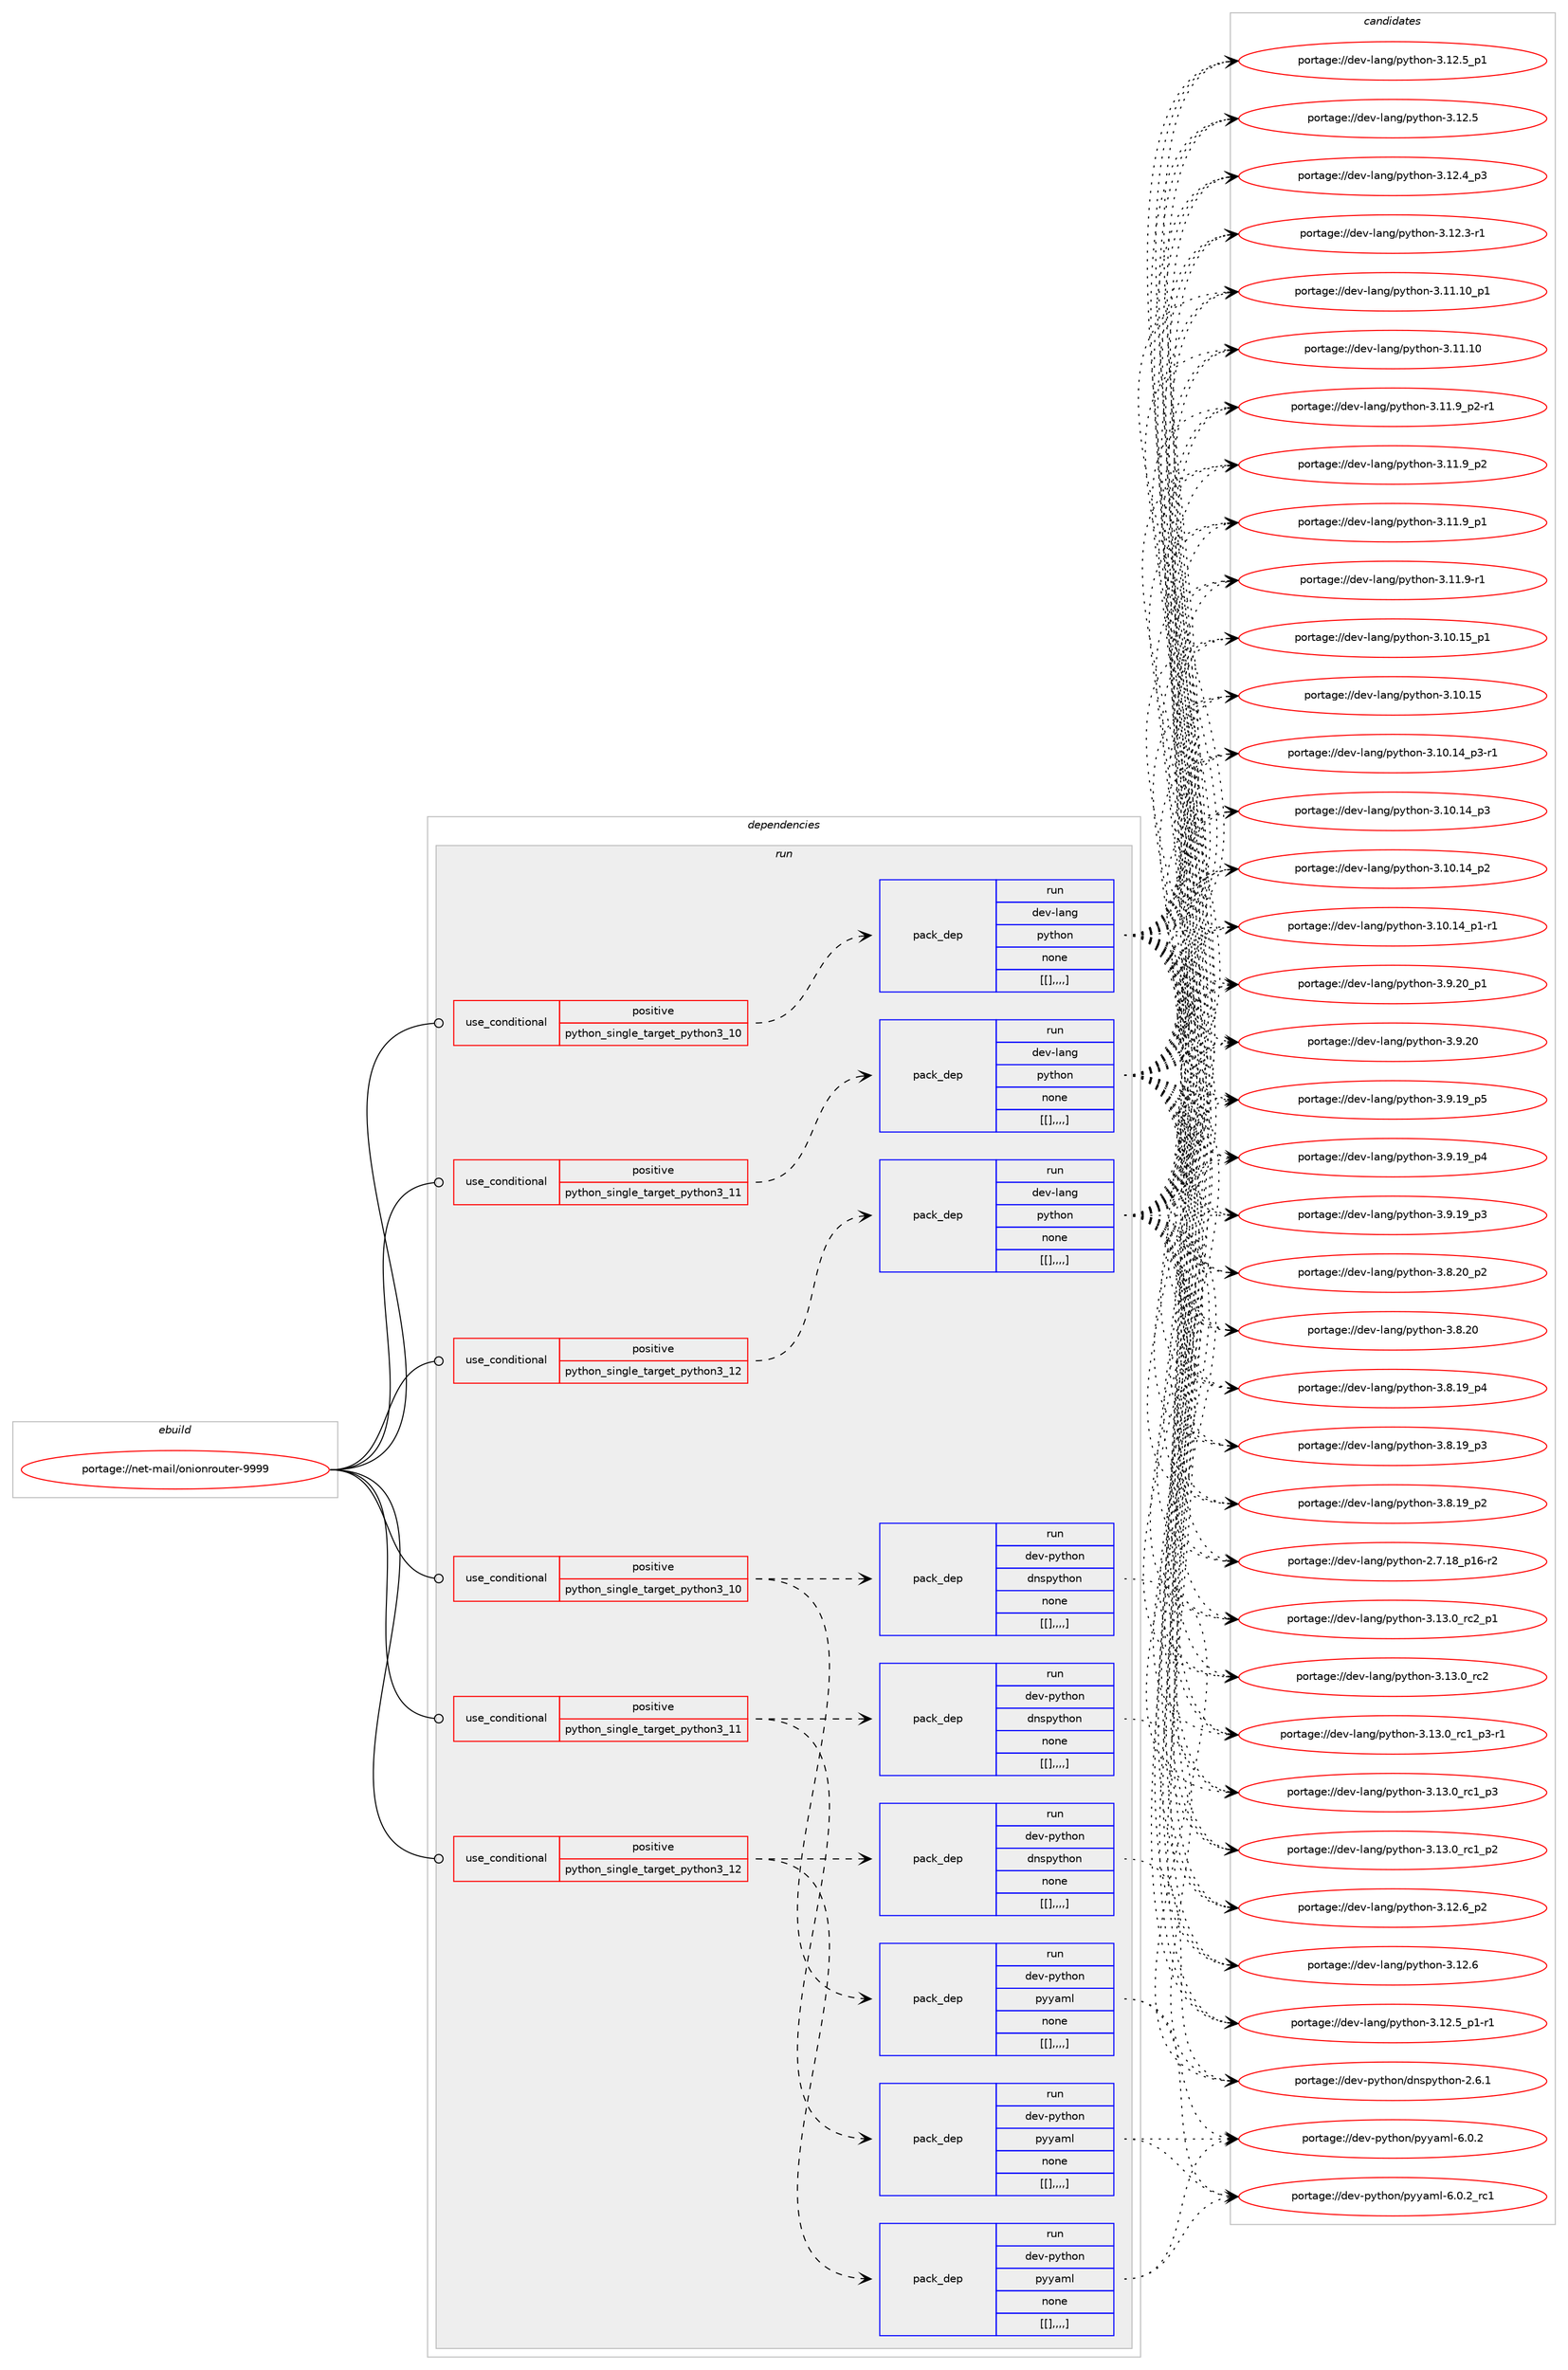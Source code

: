 digraph prolog {

# *************
# Graph options
# *************

newrank=true;
concentrate=true;
compound=true;
graph [rankdir=LR,fontname=Helvetica,fontsize=10,ranksep=1.5];#, ranksep=2.5, nodesep=0.2];
edge  [arrowhead=vee];
node  [fontname=Helvetica,fontsize=10];

# **********
# The ebuild
# **********

subgraph cluster_leftcol {
color=gray;
label=<<i>ebuild</i>>;
id [label="portage://net-mail/onionrouter-9999", color=red, width=4, href="../net-mail/onionrouter-9999.svg"];
}

# ****************
# The dependencies
# ****************

subgraph cluster_midcol {
color=gray;
label=<<i>dependencies</i>>;
subgraph cluster_compile {
fillcolor="#eeeeee";
style=filled;
label=<<i>compile</i>>;
}
subgraph cluster_compileandrun {
fillcolor="#eeeeee";
style=filled;
label=<<i>compile and run</i>>;
}
subgraph cluster_run {
fillcolor="#eeeeee";
style=filled;
label=<<i>run</i>>;
subgraph cond99650 {
dependency376351 [label=<<TABLE BORDER="0" CELLBORDER="1" CELLSPACING="0" CELLPADDING="4"><TR><TD ROWSPAN="3" CELLPADDING="10">use_conditional</TD></TR><TR><TD>positive</TD></TR><TR><TD>python_single_target_python3_10</TD></TR></TABLE>>, shape=none, color=red];
subgraph pack273999 {
dependency376352 [label=<<TABLE BORDER="0" CELLBORDER="1" CELLSPACING="0" CELLPADDING="4" WIDTH="220"><TR><TD ROWSPAN="6" CELLPADDING="30">pack_dep</TD></TR><TR><TD WIDTH="110">run</TD></TR><TR><TD>dev-lang</TD></TR><TR><TD>python</TD></TR><TR><TD>none</TD></TR><TR><TD>[[],,,,]</TD></TR></TABLE>>, shape=none, color=blue];
}
dependency376351:e -> dependency376352:w [weight=20,style="dashed",arrowhead="vee"];
}
id:e -> dependency376351:w [weight=20,style="solid",arrowhead="odot"];
subgraph cond99651 {
dependency376353 [label=<<TABLE BORDER="0" CELLBORDER="1" CELLSPACING="0" CELLPADDING="4"><TR><TD ROWSPAN="3" CELLPADDING="10">use_conditional</TD></TR><TR><TD>positive</TD></TR><TR><TD>python_single_target_python3_10</TD></TR></TABLE>>, shape=none, color=red];
subgraph pack274000 {
dependency376354 [label=<<TABLE BORDER="0" CELLBORDER="1" CELLSPACING="0" CELLPADDING="4" WIDTH="220"><TR><TD ROWSPAN="6" CELLPADDING="30">pack_dep</TD></TR><TR><TD WIDTH="110">run</TD></TR><TR><TD>dev-python</TD></TR><TR><TD>dnspython</TD></TR><TR><TD>none</TD></TR><TR><TD>[[],,,,]</TD></TR></TABLE>>, shape=none, color=blue];
}
dependency376353:e -> dependency376354:w [weight=20,style="dashed",arrowhead="vee"];
subgraph pack274001 {
dependency376355 [label=<<TABLE BORDER="0" CELLBORDER="1" CELLSPACING="0" CELLPADDING="4" WIDTH="220"><TR><TD ROWSPAN="6" CELLPADDING="30">pack_dep</TD></TR><TR><TD WIDTH="110">run</TD></TR><TR><TD>dev-python</TD></TR><TR><TD>pyyaml</TD></TR><TR><TD>none</TD></TR><TR><TD>[[],,,,]</TD></TR></TABLE>>, shape=none, color=blue];
}
dependency376353:e -> dependency376355:w [weight=20,style="dashed",arrowhead="vee"];
}
id:e -> dependency376353:w [weight=20,style="solid",arrowhead="odot"];
subgraph cond99652 {
dependency376356 [label=<<TABLE BORDER="0" CELLBORDER="1" CELLSPACING="0" CELLPADDING="4"><TR><TD ROWSPAN="3" CELLPADDING="10">use_conditional</TD></TR><TR><TD>positive</TD></TR><TR><TD>python_single_target_python3_11</TD></TR></TABLE>>, shape=none, color=red];
subgraph pack274002 {
dependency376357 [label=<<TABLE BORDER="0" CELLBORDER="1" CELLSPACING="0" CELLPADDING="4" WIDTH="220"><TR><TD ROWSPAN="6" CELLPADDING="30">pack_dep</TD></TR><TR><TD WIDTH="110">run</TD></TR><TR><TD>dev-lang</TD></TR><TR><TD>python</TD></TR><TR><TD>none</TD></TR><TR><TD>[[],,,,]</TD></TR></TABLE>>, shape=none, color=blue];
}
dependency376356:e -> dependency376357:w [weight=20,style="dashed",arrowhead="vee"];
}
id:e -> dependency376356:w [weight=20,style="solid",arrowhead="odot"];
subgraph cond99653 {
dependency376358 [label=<<TABLE BORDER="0" CELLBORDER="1" CELLSPACING="0" CELLPADDING="4"><TR><TD ROWSPAN="3" CELLPADDING="10">use_conditional</TD></TR><TR><TD>positive</TD></TR><TR><TD>python_single_target_python3_11</TD></TR></TABLE>>, shape=none, color=red];
subgraph pack274003 {
dependency376359 [label=<<TABLE BORDER="0" CELLBORDER="1" CELLSPACING="0" CELLPADDING="4" WIDTH="220"><TR><TD ROWSPAN="6" CELLPADDING="30">pack_dep</TD></TR><TR><TD WIDTH="110">run</TD></TR><TR><TD>dev-python</TD></TR><TR><TD>dnspython</TD></TR><TR><TD>none</TD></TR><TR><TD>[[],,,,]</TD></TR></TABLE>>, shape=none, color=blue];
}
dependency376358:e -> dependency376359:w [weight=20,style="dashed",arrowhead="vee"];
subgraph pack274004 {
dependency376360 [label=<<TABLE BORDER="0" CELLBORDER="1" CELLSPACING="0" CELLPADDING="4" WIDTH="220"><TR><TD ROWSPAN="6" CELLPADDING="30">pack_dep</TD></TR><TR><TD WIDTH="110">run</TD></TR><TR><TD>dev-python</TD></TR><TR><TD>pyyaml</TD></TR><TR><TD>none</TD></TR><TR><TD>[[],,,,]</TD></TR></TABLE>>, shape=none, color=blue];
}
dependency376358:e -> dependency376360:w [weight=20,style="dashed",arrowhead="vee"];
}
id:e -> dependency376358:w [weight=20,style="solid",arrowhead="odot"];
subgraph cond99654 {
dependency376361 [label=<<TABLE BORDER="0" CELLBORDER="1" CELLSPACING="0" CELLPADDING="4"><TR><TD ROWSPAN="3" CELLPADDING="10">use_conditional</TD></TR><TR><TD>positive</TD></TR><TR><TD>python_single_target_python3_12</TD></TR></TABLE>>, shape=none, color=red];
subgraph pack274005 {
dependency376362 [label=<<TABLE BORDER="0" CELLBORDER="1" CELLSPACING="0" CELLPADDING="4" WIDTH="220"><TR><TD ROWSPAN="6" CELLPADDING="30">pack_dep</TD></TR><TR><TD WIDTH="110">run</TD></TR><TR><TD>dev-lang</TD></TR><TR><TD>python</TD></TR><TR><TD>none</TD></TR><TR><TD>[[],,,,]</TD></TR></TABLE>>, shape=none, color=blue];
}
dependency376361:e -> dependency376362:w [weight=20,style="dashed",arrowhead="vee"];
}
id:e -> dependency376361:w [weight=20,style="solid",arrowhead="odot"];
subgraph cond99655 {
dependency376363 [label=<<TABLE BORDER="0" CELLBORDER="1" CELLSPACING="0" CELLPADDING="4"><TR><TD ROWSPAN="3" CELLPADDING="10">use_conditional</TD></TR><TR><TD>positive</TD></TR><TR><TD>python_single_target_python3_12</TD></TR></TABLE>>, shape=none, color=red];
subgraph pack274006 {
dependency376364 [label=<<TABLE BORDER="0" CELLBORDER="1" CELLSPACING="0" CELLPADDING="4" WIDTH="220"><TR><TD ROWSPAN="6" CELLPADDING="30">pack_dep</TD></TR><TR><TD WIDTH="110">run</TD></TR><TR><TD>dev-python</TD></TR><TR><TD>dnspython</TD></TR><TR><TD>none</TD></TR><TR><TD>[[],,,,]</TD></TR></TABLE>>, shape=none, color=blue];
}
dependency376363:e -> dependency376364:w [weight=20,style="dashed",arrowhead="vee"];
subgraph pack274007 {
dependency376365 [label=<<TABLE BORDER="0" CELLBORDER="1" CELLSPACING="0" CELLPADDING="4" WIDTH="220"><TR><TD ROWSPAN="6" CELLPADDING="30">pack_dep</TD></TR><TR><TD WIDTH="110">run</TD></TR><TR><TD>dev-python</TD></TR><TR><TD>pyyaml</TD></TR><TR><TD>none</TD></TR><TR><TD>[[],,,,]</TD></TR></TABLE>>, shape=none, color=blue];
}
dependency376363:e -> dependency376365:w [weight=20,style="dashed",arrowhead="vee"];
}
id:e -> dependency376363:w [weight=20,style="solid",arrowhead="odot"];
}
}

# **************
# The candidates
# **************

subgraph cluster_choices {
rank=same;
color=gray;
label=<<i>candidates</i>>;

subgraph choice273999 {
color=black;
nodesep=1;
choice100101118451089711010347112121116104111110455146495146489511499509511249 [label="portage://dev-lang/python-3.13.0_rc2_p1", color=red, width=4,href="../dev-lang/python-3.13.0_rc2_p1.svg"];
choice10010111845108971101034711212111610411111045514649514648951149950 [label="portage://dev-lang/python-3.13.0_rc2", color=red, width=4,href="../dev-lang/python-3.13.0_rc2.svg"];
choice1001011184510897110103471121211161041111104551464951464895114994995112514511449 [label="portage://dev-lang/python-3.13.0_rc1_p3-r1", color=red, width=4,href="../dev-lang/python-3.13.0_rc1_p3-r1.svg"];
choice100101118451089711010347112121116104111110455146495146489511499499511251 [label="portage://dev-lang/python-3.13.0_rc1_p3", color=red, width=4,href="../dev-lang/python-3.13.0_rc1_p3.svg"];
choice100101118451089711010347112121116104111110455146495146489511499499511250 [label="portage://dev-lang/python-3.13.0_rc1_p2", color=red, width=4,href="../dev-lang/python-3.13.0_rc1_p2.svg"];
choice100101118451089711010347112121116104111110455146495046549511250 [label="portage://dev-lang/python-3.12.6_p2", color=red, width=4,href="../dev-lang/python-3.12.6_p2.svg"];
choice10010111845108971101034711212111610411111045514649504654 [label="portage://dev-lang/python-3.12.6", color=red, width=4,href="../dev-lang/python-3.12.6.svg"];
choice1001011184510897110103471121211161041111104551464950465395112494511449 [label="portage://dev-lang/python-3.12.5_p1-r1", color=red, width=4,href="../dev-lang/python-3.12.5_p1-r1.svg"];
choice100101118451089711010347112121116104111110455146495046539511249 [label="portage://dev-lang/python-3.12.5_p1", color=red, width=4,href="../dev-lang/python-3.12.5_p1.svg"];
choice10010111845108971101034711212111610411111045514649504653 [label="portage://dev-lang/python-3.12.5", color=red, width=4,href="../dev-lang/python-3.12.5.svg"];
choice100101118451089711010347112121116104111110455146495046529511251 [label="portage://dev-lang/python-3.12.4_p3", color=red, width=4,href="../dev-lang/python-3.12.4_p3.svg"];
choice100101118451089711010347112121116104111110455146495046514511449 [label="portage://dev-lang/python-3.12.3-r1", color=red, width=4,href="../dev-lang/python-3.12.3-r1.svg"];
choice10010111845108971101034711212111610411111045514649494649489511249 [label="portage://dev-lang/python-3.11.10_p1", color=red, width=4,href="../dev-lang/python-3.11.10_p1.svg"];
choice1001011184510897110103471121211161041111104551464949464948 [label="portage://dev-lang/python-3.11.10", color=red, width=4,href="../dev-lang/python-3.11.10.svg"];
choice1001011184510897110103471121211161041111104551464949465795112504511449 [label="portage://dev-lang/python-3.11.9_p2-r1", color=red, width=4,href="../dev-lang/python-3.11.9_p2-r1.svg"];
choice100101118451089711010347112121116104111110455146494946579511250 [label="portage://dev-lang/python-3.11.9_p2", color=red, width=4,href="../dev-lang/python-3.11.9_p2.svg"];
choice100101118451089711010347112121116104111110455146494946579511249 [label="portage://dev-lang/python-3.11.9_p1", color=red, width=4,href="../dev-lang/python-3.11.9_p1.svg"];
choice100101118451089711010347112121116104111110455146494946574511449 [label="portage://dev-lang/python-3.11.9-r1", color=red, width=4,href="../dev-lang/python-3.11.9-r1.svg"];
choice10010111845108971101034711212111610411111045514649484649539511249 [label="portage://dev-lang/python-3.10.15_p1", color=red, width=4,href="../dev-lang/python-3.10.15_p1.svg"];
choice1001011184510897110103471121211161041111104551464948464953 [label="portage://dev-lang/python-3.10.15", color=red, width=4,href="../dev-lang/python-3.10.15.svg"];
choice100101118451089711010347112121116104111110455146494846495295112514511449 [label="portage://dev-lang/python-3.10.14_p3-r1", color=red, width=4,href="../dev-lang/python-3.10.14_p3-r1.svg"];
choice10010111845108971101034711212111610411111045514649484649529511251 [label="portage://dev-lang/python-3.10.14_p3", color=red, width=4,href="../dev-lang/python-3.10.14_p3.svg"];
choice10010111845108971101034711212111610411111045514649484649529511250 [label="portage://dev-lang/python-3.10.14_p2", color=red, width=4,href="../dev-lang/python-3.10.14_p2.svg"];
choice100101118451089711010347112121116104111110455146494846495295112494511449 [label="portage://dev-lang/python-3.10.14_p1-r1", color=red, width=4,href="../dev-lang/python-3.10.14_p1-r1.svg"];
choice100101118451089711010347112121116104111110455146574650489511249 [label="portage://dev-lang/python-3.9.20_p1", color=red, width=4,href="../dev-lang/python-3.9.20_p1.svg"];
choice10010111845108971101034711212111610411111045514657465048 [label="portage://dev-lang/python-3.9.20", color=red, width=4,href="../dev-lang/python-3.9.20.svg"];
choice100101118451089711010347112121116104111110455146574649579511253 [label="portage://dev-lang/python-3.9.19_p5", color=red, width=4,href="../dev-lang/python-3.9.19_p5.svg"];
choice100101118451089711010347112121116104111110455146574649579511252 [label="portage://dev-lang/python-3.9.19_p4", color=red, width=4,href="../dev-lang/python-3.9.19_p4.svg"];
choice100101118451089711010347112121116104111110455146574649579511251 [label="portage://dev-lang/python-3.9.19_p3", color=red, width=4,href="../dev-lang/python-3.9.19_p3.svg"];
choice100101118451089711010347112121116104111110455146564650489511250 [label="portage://dev-lang/python-3.8.20_p2", color=red, width=4,href="../dev-lang/python-3.8.20_p2.svg"];
choice10010111845108971101034711212111610411111045514656465048 [label="portage://dev-lang/python-3.8.20", color=red, width=4,href="../dev-lang/python-3.8.20.svg"];
choice100101118451089711010347112121116104111110455146564649579511252 [label="portage://dev-lang/python-3.8.19_p4", color=red, width=4,href="../dev-lang/python-3.8.19_p4.svg"];
choice100101118451089711010347112121116104111110455146564649579511251 [label="portage://dev-lang/python-3.8.19_p3", color=red, width=4,href="../dev-lang/python-3.8.19_p3.svg"];
choice100101118451089711010347112121116104111110455146564649579511250 [label="portage://dev-lang/python-3.8.19_p2", color=red, width=4,href="../dev-lang/python-3.8.19_p2.svg"];
choice100101118451089711010347112121116104111110455046554649569511249544511450 [label="portage://dev-lang/python-2.7.18_p16-r2", color=red, width=4,href="../dev-lang/python-2.7.18_p16-r2.svg"];
dependency376352:e -> choice100101118451089711010347112121116104111110455146495146489511499509511249:w [style=dotted,weight="100"];
dependency376352:e -> choice10010111845108971101034711212111610411111045514649514648951149950:w [style=dotted,weight="100"];
dependency376352:e -> choice1001011184510897110103471121211161041111104551464951464895114994995112514511449:w [style=dotted,weight="100"];
dependency376352:e -> choice100101118451089711010347112121116104111110455146495146489511499499511251:w [style=dotted,weight="100"];
dependency376352:e -> choice100101118451089711010347112121116104111110455146495146489511499499511250:w [style=dotted,weight="100"];
dependency376352:e -> choice100101118451089711010347112121116104111110455146495046549511250:w [style=dotted,weight="100"];
dependency376352:e -> choice10010111845108971101034711212111610411111045514649504654:w [style=dotted,weight="100"];
dependency376352:e -> choice1001011184510897110103471121211161041111104551464950465395112494511449:w [style=dotted,weight="100"];
dependency376352:e -> choice100101118451089711010347112121116104111110455146495046539511249:w [style=dotted,weight="100"];
dependency376352:e -> choice10010111845108971101034711212111610411111045514649504653:w [style=dotted,weight="100"];
dependency376352:e -> choice100101118451089711010347112121116104111110455146495046529511251:w [style=dotted,weight="100"];
dependency376352:e -> choice100101118451089711010347112121116104111110455146495046514511449:w [style=dotted,weight="100"];
dependency376352:e -> choice10010111845108971101034711212111610411111045514649494649489511249:w [style=dotted,weight="100"];
dependency376352:e -> choice1001011184510897110103471121211161041111104551464949464948:w [style=dotted,weight="100"];
dependency376352:e -> choice1001011184510897110103471121211161041111104551464949465795112504511449:w [style=dotted,weight="100"];
dependency376352:e -> choice100101118451089711010347112121116104111110455146494946579511250:w [style=dotted,weight="100"];
dependency376352:e -> choice100101118451089711010347112121116104111110455146494946579511249:w [style=dotted,weight="100"];
dependency376352:e -> choice100101118451089711010347112121116104111110455146494946574511449:w [style=dotted,weight="100"];
dependency376352:e -> choice10010111845108971101034711212111610411111045514649484649539511249:w [style=dotted,weight="100"];
dependency376352:e -> choice1001011184510897110103471121211161041111104551464948464953:w [style=dotted,weight="100"];
dependency376352:e -> choice100101118451089711010347112121116104111110455146494846495295112514511449:w [style=dotted,weight="100"];
dependency376352:e -> choice10010111845108971101034711212111610411111045514649484649529511251:w [style=dotted,weight="100"];
dependency376352:e -> choice10010111845108971101034711212111610411111045514649484649529511250:w [style=dotted,weight="100"];
dependency376352:e -> choice100101118451089711010347112121116104111110455146494846495295112494511449:w [style=dotted,weight="100"];
dependency376352:e -> choice100101118451089711010347112121116104111110455146574650489511249:w [style=dotted,weight="100"];
dependency376352:e -> choice10010111845108971101034711212111610411111045514657465048:w [style=dotted,weight="100"];
dependency376352:e -> choice100101118451089711010347112121116104111110455146574649579511253:w [style=dotted,weight="100"];
dependency376352:e -> choice100101118451089711010347112121116104111110455146574649579511252:w [style=dotted,weight="100"];
dependency376352:e -> choice100101118451089711010347112121116104111110455146574649579511251:w [style=dotted,weight="100"];
dependency376352:e -> choice100101118451089711010347112121116104111110455146564650489511250:w [style=dotted,weight="100"];
dependency376352:e -> choice10010111845108971101034711212111610411111045514656465048:w [style=dotted,weight="100"];
dependency376352:e -> choice100101118451089711010347112121116104111110455146564649579511252:w [style=dotted,weight="100"];
dependency376352:e -> choice100101118451089711010347112121116104111110455146564649579511251:w [style=dotted,weight="100"];
dependency376352:e -> choice100101118451089711010347112121116104111110455146564649579511250:w [style=dotted,weight="100"];
dependency376352:e -> choice100101118451089711010347112121116104111110455046554649569511249544511450:w [style=dotted,weight="100"];
}
subgraph choice274000 {
color=black;
nodesep=1;
choice1001011184511212111610411111047100110115112121116104111110455046544649 [label="portage://dev-python/dnspython-2.6.1", color=red, width=4,href="../dev-python/dnspython-2.6.1.svg"];
dependency376354:e -> choice1001011184511212111610411111047100110115112121116104111110455046544649:w [style=dotted,weight="100"];
}
subgraph choice274001 {
color=black;
nodesep=1;
choice100101118451121211161041111104711212112197109108455446484650951149949 [label="portage://dev-python/pyyaml-6.0.2_rc1", color=red, width=4,href="../dev-python/pyyaml-6.0.2_rc1.svg"];
choice100101118451121211161041111104711212112197109108455446484650 [label="portage://dev-python/pyyaml-6.0.2", color=red, width=4,href="../dev-python/pyyaml-6.0.2.svg"];
dependency376355:e -> choice100101118451121211161041111104711212112197109108455446484650951149949:w [style=dotted,weight="100"];
dependency376355:e -> choice100101118451121211161041111104711212112197109108455446484650:w [style=dotted,weight="100"];
}
subgraph choice274002 {
color=black;
nodesep=1;
choice100101118451089711010347112121116104111110455146495146489511499509511249 [label="portage://dev-lang/python-3.13.0_rc2_p1", color=red, width=4,href="../dev-lang/python-3.13.0_rc2_p1.svg"];
choice10010111845108971101034711212111610411111045514649514648951149950 [label="portage://dev-lang/python-3.13.0_rc2", color=red, width=4,href="../dev-lang/python-3.13.0_rc2.svg"];
choice1001011184510897110103471121211161041111104551464951464895114994995112514511449 [label="portage://dev-lang/python-3.13.0_rc1_p3-r1", color=red, width=4,href="../dev-lang/python-3.13.0_rc1_p3-r1.svg"];
choice100101118451089711010347112121116104111110455146495146489511499499511251 [label="portage://dev-lang/python-3.13.0_rc1_p3", color=red, width=4,href="../dev-lang/python-3.13.0_rc1_p3.svg"];
choice100101118451089711010347112121116104111110455146495146489511499499511250 [label="portage://dev-lang/python-3.13.0_rc1_p2", color=red, width=4,href="../dev-lang/python-3.13.0_rc1_p2.svg"];
choice100101118451089711010347112121116104111110455146495046549511250 [label="portage://dev-lang/python-3.12.6_p2", color=red, width=4,href="../dev-lang/python-3.12.6_p2.svg"];
choice10010111845108971101034711212111610411111045514649504654 [label="portage://dev-lang/python-3.12.6", color=red, width=4,href="../dev-lang/python-3.12.6.svg"];
choice1001011184510897110103471121211161041111104551464950465395112494511449 [label="portage://dev-lang/python-3.12.5_p1-r1", color=red, width=4,href="../dev-lang/python-3.12.5_p1-r1.svg"];
choice100101118451089711010347112121116104111110455146495046539511249 [label="portage://dev-lang/python-3.12.5_p1", color=red, width=4,href="../dev-lang/python-3.12.5_p1.svg"];
choice10010111845108971101034711212111610411111045514649504653 [label="portage://dev-lang/python-3.12.5", color=red, width=4,href="../dev-lang/python-3.12.5.svg"];
choice100101118451089711010347112121116104111110455146495046529511251 [label="portage://dev-lang/python-3.12.4_p3", color=red, width=4,href="../dev-lang/python-3.12.4_p3.svg"];
choice100101118451089711010347112121116104111110455146495046514511449 [label="portage://dev-lang/python-3.12.3-r1", color=red, width=4,href="../dev-lang/python-3.12.3-r1.svg"];
choice10010111845108971101034711212111610411111045514649494649489511249 [label="portage://dev-lang/python-3.11.10_p1", color=red, width=4,href="../dev-lang/python-3.11.10_p1.svg"];
choice1001011184510897110103471121211161041111104551464949464948 [label="portage://dev-lang/python-3.11.10", color=red, width=4,href="../dev-lang/python-3.11.10.svg"];
choice1001011184510897110103471121211161041111104551464949465795112504511449 [label="portage://dev-lang/python-3.11.9_p2-r1", color=red, width=4,href="../dev-lang/python-3.11.9_p2-r1.svg"];
choice100101118451089711010347112121116104111110455146494946579511250 [label="portage://dev-lang/python-3.11.9_p2", color=red, width=4,href="../dev-lang/python-3.11.9_p2.svg"];
choice100101118451089711010347112121116104111110455146494946579511249 [label="portage://dev-lang/python-3.11.9_p1", color=red, width=4,href="../dev-lang/python-3.11.9_p1.svg"];
choice100101118451089711010347112121116104111110455146494946574511449 [label="portage://dev-lang/python-3.11.9-r1", color=red, width=4,href="../dev-lang/python-3.11.9-r1.svg"];
choice10010111845108971101034711212111610411111045514649484649539511249 [label="portage://dev-lang/python-3.10.15_p1", color=red, width=4,href="../dev-lang/python-3.10.15_p1.svg"];
choice1001011184510897110103471121211161041111104551464948464953 [label="portage://dev-lang/python-3.10.15", color=red, width=4,href="../dev-lang/python-3.10.15.svg"];
choice100101118451089711010347112121116104111110455146494846495295112514511449 [label="portage://dev-lang/python-3.10.14_p3-r1", color=red, width=4,href="../dev-lang/python-3.10.14_p3-r1.svg"];
choice10010111845108971101034711212111610411111045514649484649529511251 [label="portage://dev-lang/python-3.10.14_p3", color=red, width=4,href="../dev-lang/python-3.10.14_p3.svg"];
choice10010111845108971101034711212111610411111045514649484649529511250 [label="portage://dev-lang/python-3.10.14_p2", color=red, width=4,href="../dev-lang/python-3.10.14_p2.svg"];
choice100101118451089711010347112121116104111110455146494846495295112494511449 [label="portage://dev-lang/python-3.10.14_p1-r1", color=red, width=4,href="../dev-lang/python-3.10.14_p1-r1.svg"];
choice100101118451089711010347112121116104111110455146574650489511249 [label="portage://dev-lang/python-3.9.20_p1", color=red, width=4,href="../dev-lang/python-3.9.20_p1.svg"];
choice10010111845108971101034711212111610411111045514657465048 [label="portage://dev-lang/python-3.9.20", color=red, width=4,href="../dev-lang/python-3.9.20.svg"];
choice100101118451089711010347112121116104111110455146574649579511253 [label="portage://dev-lang/python-3.9.19_p5", color=red, width=4,href="../dev-lang/python-3.9.19_p5.svg"];
choice100101118451089711010347112121116104111110455146574649579511252 [label="portage://dev-lang/python-3.9.19_p4", color=red, width=4,href="../dev-lang/python-3.9.19_p4.svg"];
choice100101118451089711010347112121116104111110455146574649579511251 [label="portage://dev-lang/python-3.9.19_p3", color=red, width=4,href="../dev-lang/python-3.9.19_p3.svg"];
choice100101118451089711010347112121116104111110455146564650489511250 [label="portage://dev-lang/python-3.8.20_p2", color=red, width=4,href="../dev-lang/python-3.8.20_p2.svg"];
choice10010111845108971101034711212111610411111045514656465048 [label="portage://dev-lang/python-3.8.20", color=red, width=4,href="../dev-lang/python-3.8.20.svg"];
choice100101118451089711010347112121116104111110455146564649579511252 [label="portage://dev-lang/python-3.8.19_p4", color=red, width=4,href="../dev-lang/python-3.8.19_p4.svg"];
choice100101118451089711010347112121116104111110455146564649579511251 [label="portage://dev-lang/python-3.8.19_p3", color=red, width=4,href="../dev-lang/python-3.8.19_p3.svg"];
choice100101118451089711010347112121116104111110455146564649579511250 [label="portage://dev-lang/python-3.8.19_p2", color=red, width=4,href="../dev-lang/python-3.8.19_p2.svg"];
choice100101118451089711010347112121116104111110455046554649569511249544511450 [label="portage://dev-lang/python-2.7.18_p16-r2", color=red, width=4,href="../dev-lang/python-2.7.18_p16-r2.svg"];
dependency376357:e -> choice100101118451089711010347112121116104111110455146495146489511499509511249:w [style=dotted,weight="100"];
dependency376357:e -> choice10010111845108971101034711212111610411111045514649514648951149950:w [style=dotted,weight="100"];
dependency376357:e -> choice1001011184510897110103471121211161041111104551464951464895114994995112514511449:w [style=dotted,weight="100"];
dependency376357:e -> choice100101118451089711010347112121116104111110455146495146489511499499511251:w [style=dotted,weight="100"];
dependency376357:e -> choice100101118451089711010347112121116104111110455146495146489511499499511250:w [style=dotted,weight="100"];
dependency376357:e -> choice100101118451089711010347112121116104111110455146495046549511250:w [style=dotted,weight="100"];
dependency376357:e -> choice10010111845108971101034711212111610411111045514649504654:w [style=dotted,weight="100"];
dependency376357:e -> choice1001011184510897110103471121211161041111104551464950465395112494511449:w [style=dotted,weight="100"];
dependency376357:e -> choice100101118451089711010347112121116104111110455146495046539511249:w [style=dotted,weight="100"];
dependency376357:e -> choice10010111845108971101034711212111610411111045514649504653:w [style=dotted,weight="100"];
dependency376357:e -> choice100101118451089711010347112121116104111110455146495046529511251:w [style=dotted,weight="100"];
dependency376357:e -> choice100101118451089711010347112121116104111110455146495046514511449:w [style=dotted,weight="100"];
dependency376357:e -> choice10010111845108971101034711212111610411111045514649494649489511249:w [style=dotted,weight="100"];
dependency376357:e -> choice1001011184510897110103471121211161041111104551464949464948:w [style=dotted,weight="100"];
dependency376357:e -> choice1001011184510897110103471121211161041111104551464949465795112504511449:w [style=dotted,weight="100"];
dependency376357:e -> choice100101118451089711010347112121116104111110455146494946579511250:w [style=dotted,weight="100"];
dependency376357:e -> choice100101118451089711010347112121116104111110455146494946579511249:w [style=dotted,weight="100"];
dependency376357:e -> choice100101118451089711010347112121116104111110455146494946574511449:w [style=dotted,weight="100"];
dependency376357:e -> choice10010111845108971101034711212111610411111045514649484649539511249:w [style=dotted,weight="100"];
dependency376357:e -> choice1001011184510897110103471121211161041111104551464948464953:w [style=dotted,weight="100"];
dependency376357:e -> choice100101118451089711010347112121116104111110455146494846495295112514511449:w [style=dotted,weight="100"];
dependency376357:e -> choice10010111845108971101034711212111610411111045514649484649529511251:w [style=dotted,weight="100"];
dependency376357:e -> choice10010111845108971101034711212111610411111045514649484649529511250:w [style=dotted,weight="100"];
dependency376357:e -> choice100101118451089711010347112121116104111110455146494846495295112494511449:w [style=dotted,weight="100"];
dependency376357:e -> choice100101118451089711010347112121116104111110455146574650489511249:w [style=dotted,weight="100"];
dependency376357:e -> choice10010111845108971101034711212111610411111045514657465048:w [style=dotted,weight="100"];
dependency376357:e -> choice100101118451089711010347112121116104111110455146574649579511253:w [style=dotted,weight="100"];
dependency376357:e -> choice100101118451089711010347112121116104111110455146574649579511252:w [style=dotted,weight="100"];
dependency376357:e -> choice100101118451089711010347112121116104111110455146574649579511251:w [style=dotted,weight="100"];
dependency376357:e -> choice100101118451089711010347112121116104111110455146564650489511250:w [style=dotted,weight="100"];
dependency376357:e -> choice10010111845108971101034711212111610411111045514656465048:w [style=dotted,weight="100"];
dependency376357:e -> choice100101118451089711010347112121116104111110455146564649579511252:w [style=dotted,weight="100"];
dependency376357:e -> choice100101118451089711010347112121116104111110455146564649579511251:w [style=dotted,weight="100"];
dependency376357:e -> choice100101118451089711010347112121116104111110455146564649579511250:w [style=dotted,weight="100"];
dependency376357:e -> choice100101118451089711010347112121116104111110455046554649569511249544511450:w [style=dotted,weight="100"];
}
subgraph choice274003 {
color=black;
nodesep=1;
choice1001011184511212111610411111047100110115112121116104111110455046544649 [label="portage://dev-python/dnspython-2.6.1", color=red, width=4,href="../dev-python/dnspython-2.6.1.svg"];
dependency376359:e -> choice1001011184511212111610411111047100110115112121116104111110455046544649:w [style=dotted,weight="100"];
}
subgraph choice274004 {
color=black;
nodesep=1;
choice100101118451121211161041111104711212112197109108455446484650951149949 [label="portage://dev-python/pyyaml-6.0.2_rc1", color=red, width=4,href="../dev-python/pyyaml-6.0.2_rc1.svg"];
choice100101118451121211161041111104711212112197109108455446484650 [label="portage://dev-python/pyyaml-6.0.2", color=red, width=4,href="../dev-python/pyyaml-6.0.2.svg"];
dependency376360:e -> choice100101118451121211161041111104711212112197109108455446484650951149949:w [style=dotted,weight="100"];
dependency376360:e -> choice100101118451121211161041111104711212112197109108455446484650:w [style=dotted,weight="100"];
}
subgraph choice274005 {
color=black;
nodesep=1;
choice100101118451089711010347112121116104111110455146495146489511499509511249 [label="portage://dev-lang/python-3.13.0_rc2_p1", color=red, width=4,href="../dev-lang/python-3.13.0_rc2_p1.svg"];
choice10010111845108971101034711212111610411111045514649514648951149950 [label="portage://dev-lang/python-3.13.0_rc2", color=red, width=4,href="../dev-lang/python-3.13.0_rc2.svg"];
choice1001011184510897110103471121211161041111104551464951464895114994995112514511449 [label="portage://dev-lang/python-3.13.0_rc1_p3-r1", color=red, width=4,href="../dev-lang/python-3.13.0_rc1_p3-r1.svg"];
choice100101118451089711010347112121116104111110455146495146489511499499511251 [label="portage://dev-lang/python-3.13.0_rc1_p3", color=red, width=4,href="../dev-lang/python-3.13.0_rc1_p3.svg"];
choice100101118451089711010347112121116104111110455146495146489511499499511250 [label="portage://dev-lang/python-3.13.0_rc1_p2", color=red, width=4,href="../dev-lang/python-3.13.0_rc1_p2.svg"];
choice100101118451089711010347112121116104111110455146495046549511250 [label="portage://dev-lang/python-3.12.6_p2", color=red, width=4,href="../dev-lang/python-3.12.6_p2.svg"];
choice10010111845108971101034711212111610411111045514649504654 [label="portage://dev-lang/python-3.12.6", color=red, width=4,href="../dev-lang/python-3.12.6.svg"];
choice1001011184510897110103471121211161041111104551464950465395112494511449 [label="portage://dev-lang/python-3.12.5_p1-r1", color=red, width=4,href="../dev-lang/python-3.12.5_p1-r1.svg"];
choice100101118451089711010347112121116104111110455146495046539511249 [label="portage://dev-lang/python-3.12.5_p1", color=red, width=4,href="../dev-lang/python-3.12.5_p1.svg"];
choice10010111845108971101034711212111610411111045514649504653 [label="portage://dev-lang/python-3.12.5", color=red, width=4,href="../dev-lang/python-3.12.5.svg"];
choice100101118451089711010347112121116104111110455146495046529511251 [label="portage://dev-lang/python-3.12.4_p3", color=red, width=4,href="../dev-lang/python-3.12.4_p3.svg"];
choice100101118451089711010347112121116104111110455146495046514511449 [label="portage://dev-lang/python-3.12.3-r1", color=red, width=4,href="../dev-lang/python-3.12.3-r1.svg"];
choice10010111845108971101034711212111610411111045514649494649489511249 [label="portage://dev-lang/python-3.11.10_p1", color=red, width=4,href="../dev-lang/python-3.11.10_p1.svg"];
choice1001011184510897110103471121211161041111104551464949464948 [label="portage://dev-lang/python-3.11.10", color=red, width=4,href="../dev-lang/python-3.11.10.svg"];
choice1001011184510897110103471121211161041111104551464949465795112504511449 [label="portage://dev-lang/python-3.11.9_p2-r1", color=red, width=4,href="../dev-lang/python-3.11.9_p2-r1.svg"];
choice100101118451089711010347112121116104111110455146494946579511250 [label="portage://dev-lang/python-3.11.9_p2", color=red, width=4,href="../dev-lang/python-3.11.9_p2.svg"];
choice100101118451089711010347112121116104111110455146494946579511249 [label="portage://dev-lang/python-3.11.9_p1", color=red, width=4,href="../dev-lang/python-3.11.9_p1.svg"];
choice100101118451089711010347112121116104111110455146494946574511449 [label="portage://dev-lang/python-3.11.9-r1", color=red, width=4,href="../dev-lang/python-3.11.9-r1.svg"];
choice10010111845108971101034711212111610411111045514649484649539511249 [label="portage://dev-lang/python-3.10.15_p1", color=red, width=4,href="../dev-lang/python-3.10.15_p1.svg"];
choice1001011184510897110103471121211161041111104551464948464953 [label="portage://dev-lang/python-3.10.15", color=red, width=4,href="../dev-lang/python-3.10.15.svg"];
choice100101118451089711010347112121116104111110455146494846495295112514511449 [label="portage://dev-lang/python-3.10.14_p3-r1", color=red, width=4,href="../dev-lang/python-3.10.14_p3-r1.svg"];
choice10010111845108971101034711212111610411111045514649484649529511251 [label="portage://dev-lang/python-3.10.14_p3", color=red, width=4,href="../dev-lang/python-3.10.14_p3.svg"];
choice10010111845108971101034711212111610411111045514649484649529511250 [label="portage://dev-lang/python-3.10.14_p2", color=red, width=4,href="../dev-lang/python-3.10.14_p2.svg"];
choice100101118451089711010347112121116104111110455146494846495295112494511449 [label="portage://dev-lang/python-3.10.14_p1-r1", color=red, width=4,href="../dev-lang/python-3.10.14_p1-r1.svg"];
choice100101118451089711010347112121116104111110455146574650489511249 [label="portage://dev-lang/python-3.9.20_p1", color=red, width=4,href="../dev-lang/python-3.9.20_p1.svg"];
choice10010111845108971101034711212111610411111045514657465048 [label="portage://dev-lang/python-3.9.20", color=red, width=4,href="../dev-lang/python-3.9.20.svg"];
choice100101118451089711010347112121116104111110455146574649579511253 [label="portage://dev-lang/python-3.9.19_p5", color=red, width=4,href="../dev-lang/python-3.9.19_p5.svg"];
choice100101118451089711010347112121116104111110455146574649579511252 [label="portage://dev-lang/python-3.9.19_p4", color=red, width=4,href="../dev-lang/python-3.9.19_p4.svg"];
choice100101118451089711010347112121116104111110455146574649579511251 [label="portage://dev-lang/python-3.9.19_p3", color=red, width=4,href="../dev-lang/python-3.9.19_p3.svg"];
choice100101118451089711010347112121116104111110455146564650489511250 [label="portage://dev-lang/python-3.8.20_p2", color=red, width=4,href="../dev-lang/python-3.8.20_p2.svg"];
choice10010111845108971101034711212111610411111045514656465048 [label="portage://dev-lang/python-3.8.20", color=red, width=4,href="../dev-lang/python-3.8.20.svg"];
choice100101118451089711010347112121116104111110455146564649579511252 [label="portage://dev-lang/python-3.8.19_p4", color=red, width=4,href="../dev-lang/python-3.8.19_p4.svg"];
choice100101118451089711010347112121116104111110455146564649579511251 [label="portage://dev-lang/python-3.8.19_p3", color=red, width=4,href="../dev-lang/python-3.8.19_p3.svg"];
choice100101118451089711010347112121116104111110455146564649579511250 [label="portage://dev-lang/python-3.8.19_p2", color=red, width=4,href="../dev-lang/python-3.8.19_p2.svg"];
choice100101118451089711010347112121116104111110455046554649569511249544511450 [label="portage://dev-lang/python-2.7.18_p16-r2", color=red, width=4,href="../dev-lang/python-2.7.18_p16-r2.svg"];
dependency376362:e -> choice100101118451089711010347112121116104111110455146495146489511499509511249:w [style=dotted,weight="100"];
dependency376362:e -> choice10010111845108971101034711212111610411111045514649514648951149950:w [style=dotted,weight="100"];
dependency376362:e -> choice1001011184510897110103471121211161041111104551464951464895114994995112514511449:w [style=dotted,weight="100"];
dependency376362:e -> choice100101118451089711010347112121116104111110455146495146489511499499511251:w [style=dotted,weight="100"];
dependency376362:e -> choice100101118451089711010347112121116104111110455146495146489511499499511250:w [style=dotted,weight="100"];
dependency376362:e -> choice100101118451089711010347112121116104111110455146495046549511250:w [style=dotted,weight="100"];
dependency376362:e -> choice10010111845108971101034711212111610411111045514649504654:w [style=dotted,weight="100"];
dependency376362:e -> choice1001011184510897110103471121211161041111104551464950465395112494511449:w [style=dotted,weight="100"];
dependency376362:e -> choice100101118451089711010347112121116104111110455146495046539511249:w [style=dotted,weight="100"];
dependency376362:e -> choice10010111845108971101034711212111610411111045514649504653:w [style=dotted,weight="100"];
dependency376362:e -> choice100101118451089711010347112121116104111110455146495046529511251:w [style=dotted,weight="100"];
dependency376362:e -> choice100101118451089711010347112121116104111110455146495046514511449:w [style=dotted,weight="100"];
dependency376362:e -> choice10010111845108971101034711212111610411111045514649494649489511249:w [style=dotted,weight="100"];
dependency376362:e -> choice1001011184510897110103471121211161041111104551464949464948:w [style=dotted,weight="100"];
dependency376362:e -> choice1001011184510897110103471121211161041111104551464949465795112504511449:w [style=dotted,weight="100"];
dependency376362:e -> choice100101118451089711010347112121116104111110455146494946579511250:w [style=dotted,weight="100"];
dependency376362:e -> choice100101118451089711010347112121116104111110455146494946579511249:w [style=dotted,weight="100"];
dependency376362:e -> choice100101118451089711010347112121116104111110455146494946574511449:w [style=dotted,weight="100"];
dependency376362:e -> choice10010111845108971101034711212111610411111045514649484649539511249:w [style=dotted,weight="100"];
dependency376362:e -> choice1001011184510897110103471121211161041111104551464948464953:w [style=dotted,weight="100"];
dependency376362:e -> choice100101118451089711010347112121116104111110455146494846495295112514511449:w [style=dotted,weight="100"];
dependency376362:e -> choice10010111845108971101034711212111610411111045514649484649529511251:w [style=dotted,weight="100"];
dependency376362:e -> choice10010111845108971101034711212111610411111045514649484649529511250:w [style=dotted,weight="100"];
dependency376362:e -> choice100101118451089711010347112121116104111110455146494846495295112494511449:w [style=dotted,weight="100"];
dependency376362:e -> choice100101118451089711010347112121116104111110455146574650489511249:w [style=dotted,weight="100"];
dependency376362:e -> choice10010111845108971101034711212111610411111045514657465048:w [style=dotted,weight="100"];
dependency376362:e -> choice100101118451089711010347112121116104111110455146574649579511253:w [style=dotted,weight="100"];
dependency376362:e -> choice100101118451089711010347112121116104111110455146574649579511252:w [style=dotted,weight="100"];
dependency376362:e -> choice100101118451089711010347112121116104111110455146574649579511251:w [style=dotted,weight="100"];
dependency376362:e -> choice100101118451089711010347112121116104111110455146564650489511250:w [style=dotted,weight="100"];
dependency376362:e -> choice10010111845108971101034711212111610411111045514656465048:w [style=dotted,weight="100"];
dependency376362:e -> choice100101118451089711010347112121116104111110455146564649579511252:w [style=dotted,weight="100"];
dependency376362:e -> choice100101118451089711010347112121116104111110455146564649579511251:w [style=dotted,weight="100"];
dependency376362:e -> choice100101118451089711010347112121116104111110455146564649579511250:w [style=dotted,weight="100"];
dependency376362:e -> choice100101118451089711010347112121116104111110455046554649569511249544511450:w [style=dotted,weight="100"];
}
subgraph choice274006 {
color=black;
nodesep=1;
choice1001011184511212111610411111047100110115112121116104111110455046544649 [label="portage://dev-python/dnspython-2.6.1", color=red, width=4,href="../dev-python/dnspython-2.6.1.svg"];
dependency376364:e -> choice1001011184511212111610411111047100110115112121116104111110455046544649:w [style=dotted,weight="100"];
}
subgraph choice274007 {
color=black;
nodesep=1;
choice100101118451121211161041111104711212112197109108455446484650951149949 [label="portage://dev-python/pyyaml-6.0.2_rc1", color=red, width=4,href="../dev-python/pyyaml-6.0.2_rc1.svg"];
choice100101118451121211161041111104711212112197109108455446484650 [label="portage://dev-python/pyyaml-6.0.2", color=red, width=4,href="../dev-python/pyyaml-6.0.2.svg"];
dependency376365:e -> choice100101118451121211161041111104711212112197109108455446484650951149949:w [style=dotted,weight="100"];
dependency376365:e -> choice100101118451121211161041111104711212112197109108455446484650:w [style=dotted,weight="100"];
}
}

}
